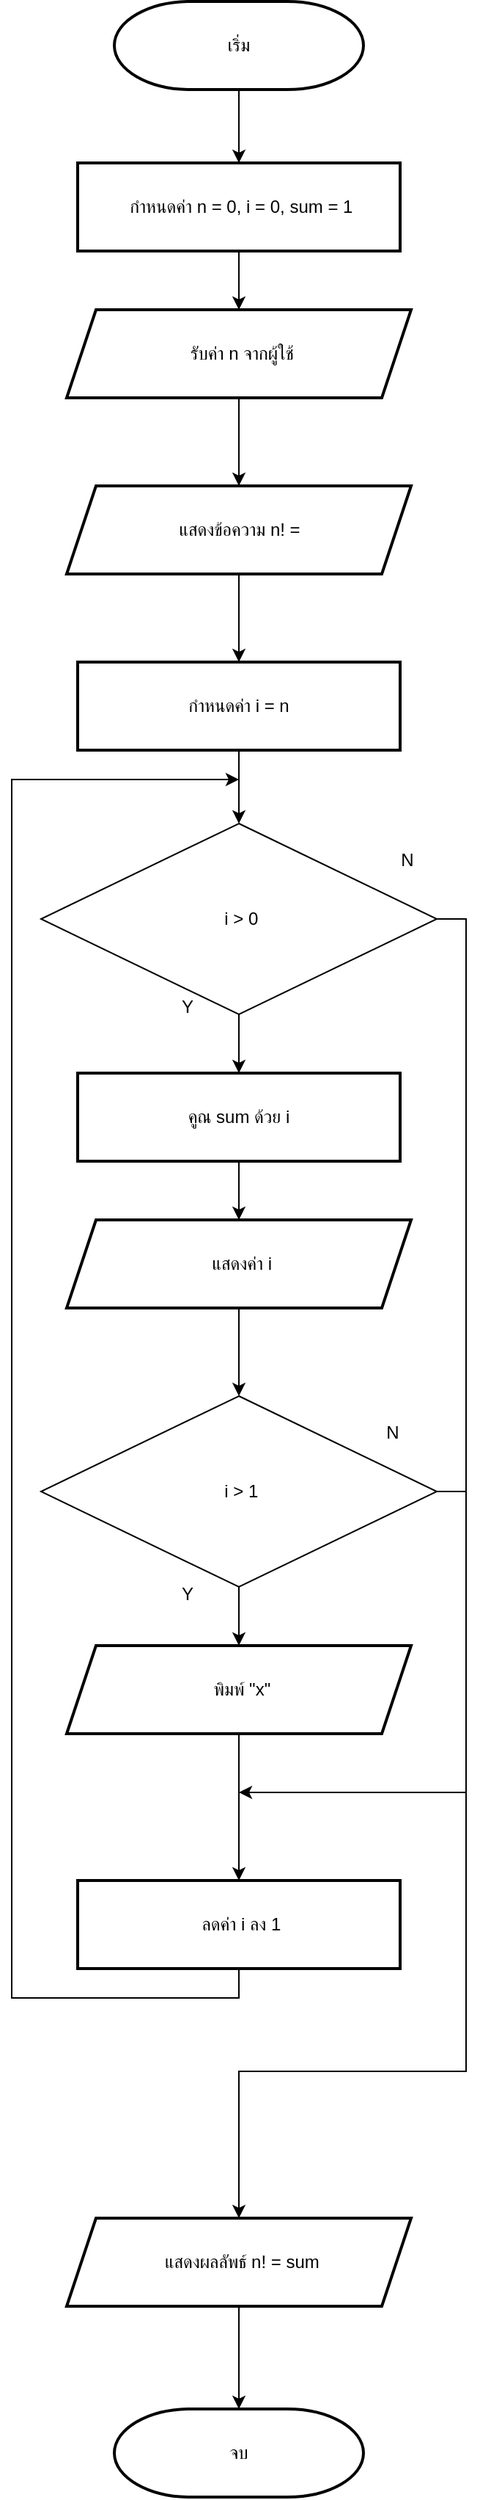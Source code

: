 <mxfile version="25.0.2">
  <diagram name="Page-1" id="kNmYJT_XooE8WOU3MJ6J">
    <mxGraphModel dx="1036" dy="472" grid="1" gridSize="10" guides="1" tooltips="1" connect="1" arrows="1" fold="1" page="0" pageScale="1" pageWidth="827" pageHeight="1169" math="0" shadow="0">
      <root>
        <mxCell id="0" />
        <mxCell id="1" parent="0" />
        <mxCell id="KE83nUnZGkS_2X-1oOVv-3" value="" style="edgeStyle=orthogonalEdgeStyle;rounded=0;orthogonalLoop=1;jettySize=auto;html=1;" edge="1" parent="1" source="KE83nUnZGkS_2X-1oOVv-1" target="KE83nUnZGkS_2X-1oOVv-2">
          <mxGeometry relative="1" as="geometry" />
        </mxCell>
        <mxCell id="KE83nUnZGkS_2X-1oOVv-1" value="เริ่ม" style="strokeWidth=2;html=1;shape=mxgraph.flowchart.terminator;whiteSpace=wrap;" vertex="1" parent="1">
          <mxGeometry x="330" y="320" width="170" height="60" as="geometry" />
        </mxCell>
        <mxCell id="KE83nUnZGkS_2X-1oOVv-5" value="" style="edgeStyle=orthogonalEdgeStyle;rounded=0;orthogonalLoop=1;jettySize=auto;html=1;" edge="1" parent="1" source="KE83nUnZGkS_2X-1oOVv-2" target="KE83nUnZGkS_2X-1oOVv-4">
          <mxGeometry relative="1" as="geometry" />
        </mxCell>
        <mxCell id="KE83nUnZGkS_2X-1oOVv-2" value="&amp;nbsp;กำหนดค่า n = 0, i = 0, sum = 1" style="whiteSpace=wrap;html=1;strokeWidth=2;" vertex="1" parent="1">
          <mxGeometry x="305" y="430" width="220" height="60" as="geometry" />
        </mxCell>
        <mxCell id="KE83nUnZGkS_2X-1oOVv-7" value="" style="edgeStyle=orthogonalEdgeStyle;rounded=0;orthogonalLoop=1;jettySize=auto;html=1;" edge="1" parent="1" source="KE83nUnZGkS_2X-1oOVv-4" target="KE83nUnZGkS_2X-1oOVv-6">
          <mxGeometry relative="1" as="geometry" />
        </mxCell>
        <mxCell id="KE83nUnZGkS_2X-1oOVv-4" value="&lt;div&gt;&amp;nbsp;รับค่า n จากผู้ใช้&lt;br&gt;&lt;/div&gt;" style="shape=parallelogram;perimeter=parallelogramPerimeter;whiteSpace=wrap;html=1;fixedSize=1;strokeWidth=2;" vertex="1" parent="1">
          <mxGeometry x="297.5" y="530" width="235" height="60" as="geometry" />
        </mxCell>
        <mxCell id="KE83nUnZGkS_2X-1oOVv-10" value="" style="edgeStyle=orthogonalEdgeStyle;rounded=0;orthogonalLoop=1;jettySize=auto;html=1;" edge="1" parent="1" source="KE83nUnZGkS_2X-1oOVv-6" target="KE83nUnZGkS_2X-1oOVv-9">
          <mxGeometry relative="1" as="geometry" />
        </mxCell>
        <mxCell id="KE83nUnZGkS_2X-1oOVv-6" value="&lt;div&gt;แสดงข้อความ n! =&lt;br&gt;&lt;/div&gt;" style="shape=parallelogram;perimeter=parallelogramPerimeter;whiteSpace=wrap;html=1;fixedSize=1;strokeWidth=2;" vertex="1" parent="1">
          <mxGeometry x="297.5" y="650" width="235" height="60" as="geometry" />
        </mxCell>
        <mxCell id="KE83nUnZGkS_2X-1oOVv-12" value="" style="edgeStyle=orthogonalEdgeStyle;rounded=0;orthogonalLoop=1;jettySize=auto;html=1;" edge="1" parent="1" source="KE83nUnZGkS_2X-1oOVv-9" target="KE83nUnZGkS_2X-1oOVv-11">
          <mxGeometry relative="1" as="geometry" />
        </mxCell>
        <mxCell id="KE83nUnZGkS_2X-1oOVv-9" value="กำหนดค่า i = n" style="whiteSpace=wrap;html=1;strokeWidth=2;" vertex="1" parent="1">
          <mxGeometry x="305" y="770" width="220" height="60" as="geometry" />
        </mxCell>
        <mxCell id="KE83nUnZGkS_2X-1oOVv-15" value="" style="edgeStyle=orthogonalEdgeStyle;rounded=0;orthogonalLoop=1;jettySize=auto;html=1;" edge="1" parent="1" source="KE83nUnZGkS_2X-1oOVv-11" target="KE83nUnZGkS_2X-1oOVv-14">
          <mxGeometry relative="1" as="geometry" />
        </mxCell>
        <mxCell id="KE83nUnZGkS_2X-1oOVv-30" style="edgeStyle=orthogonalEdgeStyle;rounded=0;orthogonalLoop=1;jettySize=auto;html=1;entryX=0.5;entryY=0;entryDx=0;entryDy=0;exitX=1;exitY=0.5;exitDx=0;exitDy=0;" edge="1" parent="1" source="KE83nUnZGkS_2X-1oOVv-11" target="KE83nUnZGkS_2X-1oOVv-28">
          <mxGeometry relative="1" as="geometry">
            <Array as="points">
              <mxPoint x="570" y="945" />
              <mxPoint x="570" y="1730" />
              <mxPoint x="415" y="1730" />
            </Array>
          </mxGeometry>
        </mxCell>
        <mxCell id="KE83nUnZGkS_2X-1oOVv-11" value="&amp;nbsp;i &amp;gt; 0" style="rhombus;whiteSpace=wrap;html=1;" vertex="1" parent="1">
          <mxGeometry x="280" y="880.0" width="270" height="130" as="geometry" />
        </mxCell>
        <mxCell id="KE83nUnZGkS_2X-1oOVv-13" value="Y" style="text;html=1;align=center;verticalAlign=middle;whiteSpace=wrap;rounded=0;" vertex="1" parent="1">
          <mxGeometry x="350" y="990" width="60" height="30" as="geometry" />
        </mxCell>
        <mxCell id="KE83nUnZGkS_2X-1oOVv-17" value="" style="edgeStyle=orthogonalEdgeStyle;rounded=0;orthogonalLoop=1;jettySize=auto;html=1;" edge="1" parent="1" source="KE83nUnZGkS_2X-1oOVv-14" target="KE83nUnZGkS_2X-1oOVv-16">
          <mxGeometry relative="1" as="geometry" />
        </mxCell>
        <mxCell id="KE83nUnZGkS_2X-1oOVv-14" value="คูณ sum ด้วย i" style="whiteSpace=wrap;html=1;strokeWidth=2;" vertex="1" parent="1">
          <mxGeometry x="305" y="1050" width="220" height="60" as="geometry" />
        </mxCell>
        <mxCell id="KE83nUnZGkS_2X-1oOVv-19" value="" style="edgeStyle=orthogonalEdgeStyle;rounded=0;orthogonalLoop=1;jettySize=auto;html=1;" edge="1" parent="1" source="KE83nUnZGkS_2X-1oOVv-16" target="KE83nUnZGkS_2X-1oOVv-18">
          <mxGeometry relative="1" as="geometry" />
        </mxCell>
        <mxCell id="KE83nUnZGkS_2X-1oOVv-16" value="&lt;div&gt;&amp;nbsp;แสดงค่า i&lt;br&gt;&lt;/div&gt;" style="shape=parallelogram;perimeter=parallelogramPerimeter;whiteSpace=wrap;html=1;fixedSize=1;strokeWidth=2;" vertex="1" parent="1">
          <mxGeometry x="297.5" y="1150" width="235" height="60" as="geometry" />
        </mxCell>
        <mxCell id="KE83nUnZGkS_2X-1oOVv-22" value="" style="edgeStyle=orthogonalEdgeStyle;rounded=0;orthogonalLoop=1;jettySize=auto;html=1;" edge="1" parent="1" source="KE83nUnZGkS_2X-1oOVv-18" target="KE83nUnZGkS_2X-1oOVv-21">
          <mxGeometry relative="1" as="geometry" />
        </mxCell>
        <mxCell id="KE83nUnZGkS_2X-1oOVv-26" style="edgeStyle=orthogonalEdgeStyle;rounded=0;orthogonalLoop=1;jettySize=auto;html=1;exitX=1;exitY=0.5;exitDx=0;exitDy=0;" edge="1" parent="1" source="KE83nUnZGkS_2X-1oOVv-18">
          <mxGeometry relative="1" as="geometry">
            <mxPoint x="415" y="1540" as="targetPoint" />
            <Array as="points">
              <mxPoint x="570" y="1335" />
              <mxPoint x="570" y="1540" />
            </Array>
          </mxGeometry>
        </mxCell>
        <mxCell id="KE83nUnZGkS_2X-1oOVv-18" value="&amp;nbsp;i &amp;gt; 1" style="rhombus;whiteSpace=wrap;html=1;" vertex="1" parent="1">
          <mxGeometry x="280" y="1270" width="270" height="130" as="geometry" />
        </mxCell>
        <mxCell id="KE83nUnZGkS_2X-1oOVv-20" value="Y" style="text;html=1;align=center;verticalAlign=middle;whiteSpace=wrap;rounded=0;" vertex="1" parent="1">
          <mxGeometry x="350" y="1390" width="60" height="30" as="geometry" />
        </mxCell>
        <mxCell id="KE83nUnZGkS_2X-1oOVv-24" value="" style="edgeStyle=orthogonalEdgeStyle;rounded=0;orthogonalLoop=1;jettySize=auto;html=1;" edge="1" parent="1" source="KE83nUnZGkS_2X-1oOVv-21" target="KE83nUnZGkS_2X-1oOVv-23">
          <mxGeometry relative="1" as="geometry" />
        </mxCell>
        <mxCell id="KE83nUnZGkS_2X-1oOVv-21" value="&lt;div&gt;&amp;nbsp;พิมพ์ &quot;x&quot;&lt;br&gt;&lt;/div&gt;" style="shape=parallelogram;perimeter=parallelogramPerimeter;whiteSpace=wrap;html=1;fixedSize=1;strokeWidth=2;" vertex="1" parent="1">
          <mxGeometry x="297.5" y="1440" width="235" height="60" as="geometry" />
        </mxCell>
        <mxCell id="KE83nUnZGkS_2X-1oOVv-27" style="edgeStyle=orthogonalEdgeStyle;rounded=0;orthogonalLoop=1;jettySize=auto;html=1;exitX=0.5;exitY=1;exitDx=0;exitDy=0;" edge="1" parent="1" source="KE83nUnZGkS_2X-1oOVv-23">
          <mxGeometry relative="1" as="geometry">
            <mxPoint x="415" y="850" as="targetPoint" />
            <Array as="points">
              <mxPoint x="415" y="1680" />
              <mxPoint x="260" y="1680" />
              <mxPoint x="260" y="850" />
            </Array>
          </mxGeometry>
        </mxCell>
        <mxCell id="KE83nUnZGkS_2X-1oOVv-23" value="&amp;nbsp;ลดค่า i ลง 1" style="whiteSpace=wrap;html=1;strokeWidth=2;" vertex="1" parent="1">
          <mxGeometry x="305" y="1600" width="220" height="60" as="geometry" />
        </mxCell>
        <mxCell id="KE83nUnZGkS_2X-1oOVv-25" value="N" style="text;html=1;align=center;verticalAlign=middle;whiteSpace=wrap;rounded=0;" vertex="1" parent="1">
          <mxGeometry x="490" y="1280" width="60" height="30" as="geometry" />
        </mxCell>
        <mxCell id="KE83nUnZGkS_2X-1oOVv-32" value="" style="edgeStyle=orthogonalEdgeStyle;rounded=0;orthogonalLoop=1;jettySize=auto;html=1;" edge="1" parent="1" source="KE83nUnZGkS_2X-1oOVv-28" target="KE83nUnZGkS_2X-1oOVv-31">
          <mxGeometry relative="1" as="geometry" />
        </mxCell>
        <mxCell id="KE83nUnZGkS_2X-1oOVv-28" value="&lt;div&gt;&amp;nbsp;แสดงผลลัพธ์ n! = sum&lt;br&gt;&lt;/div&gt;" style="shape=parallelogram;perimeter=parallelogramPerimeter;whiteSpace=wrap;html=1;fixedSize=1;strokeWidth=2;" vertex="1" parent="1">
          <mxGeometry x="297.5" y="1830" width="235" height="60" as="geometry" />
        </mxCell>
        <mxCell id="KE83nUnZGkS_2X-1oOVv-29" value="N" style="text;html=1;align=center;verticalAlign=middle;whiteSpace=wrap;rounded=0;" vertex="1" parent="1">
          <mxGeometry x="500" y="890" width="60" height="30" as="geometry" />
        </mxCell>
        <mxCell id="KE83nUnZGkS_2X-1oOVv-31" value="จบ" style="strokeWidth=2;html=1;shape=mxgraph.flowchart.terminator;whiteSpace=wrap;" vertex="1" parent="1">
          <mxGeometry x="330" y="1960" width="170" height="60" as="geometry" />
        </mxCell>
      </root>
    </mxGraphModel>
  </diagram>
</mxfile>
